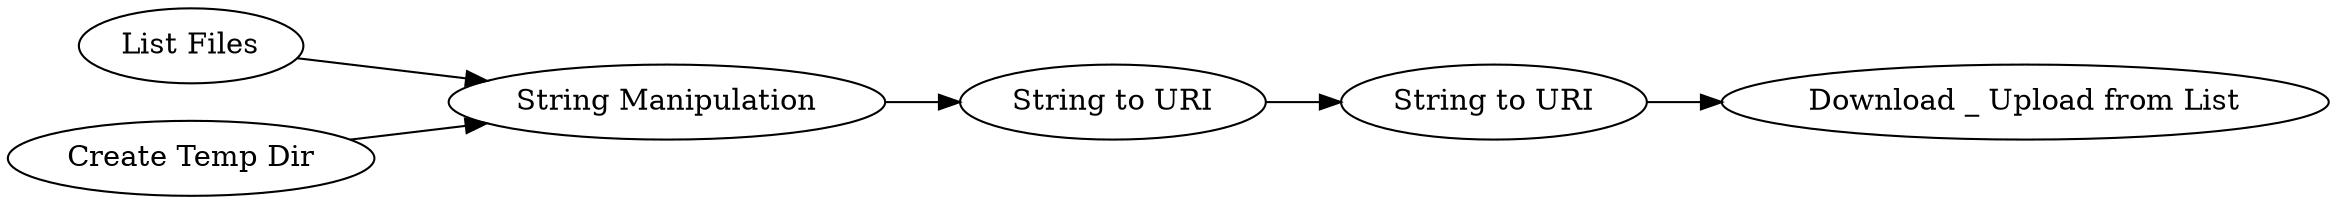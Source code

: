 digraph {
	6 -> 8
	2 -> 7
	7 -> 6
	1 -> 7
	8 -> 11
	1 [label="Create Temp Dir"]
	7 [label="String Manipulation"]
	11 [label="Download _ Upload from List"]
	6 [label="String to URI"]
	8 [label="String to URI"]
	2 [label="List Files"]
	rankdir=LR
}

